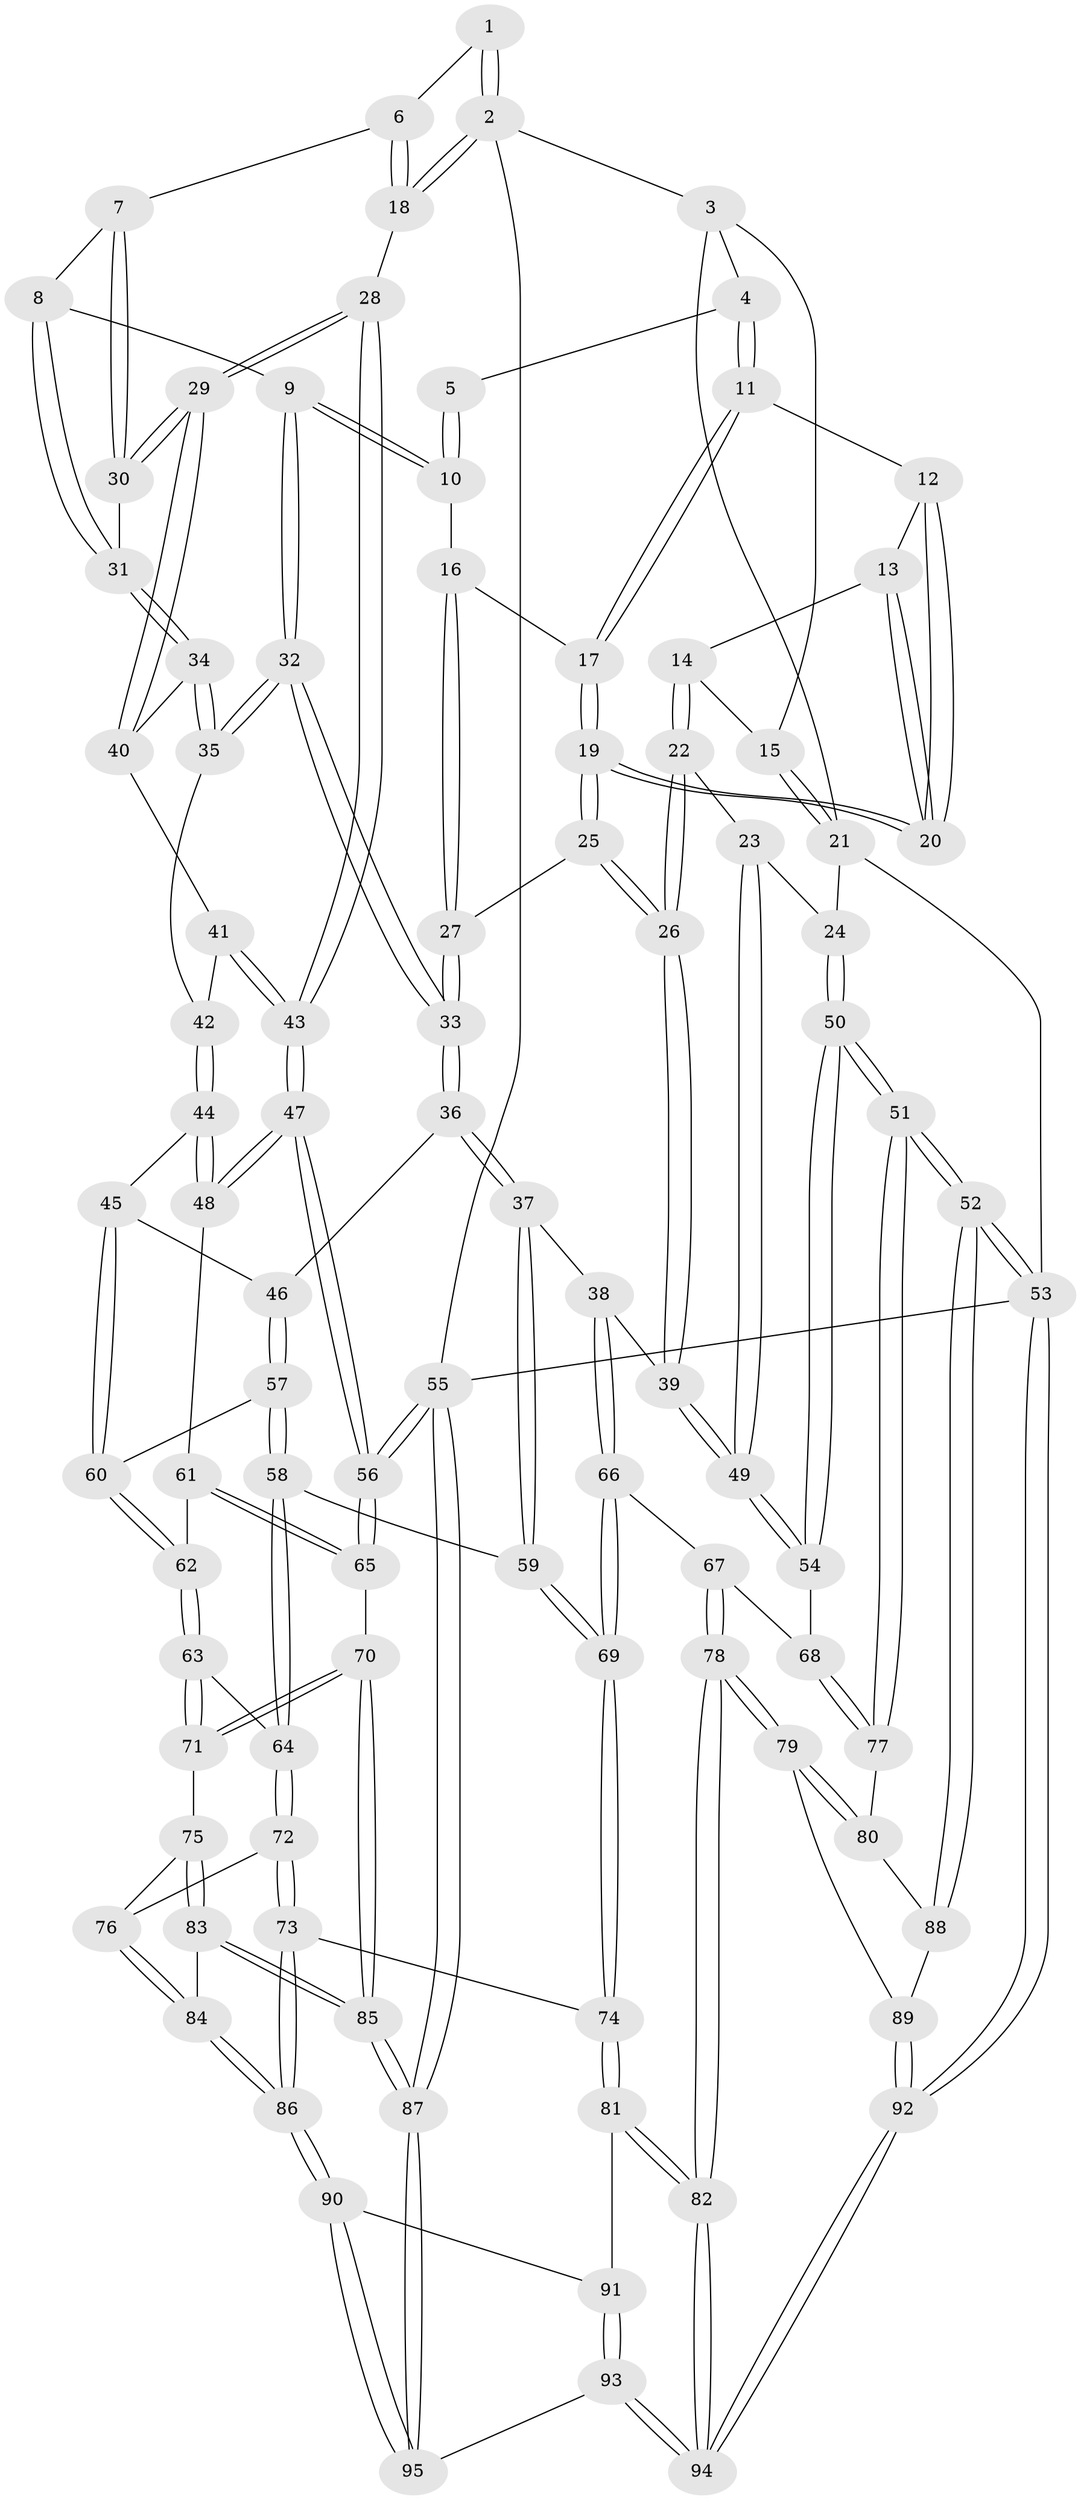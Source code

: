 // coarse degree distribution, {4: 0.42424242424242425, 3: 0.12121212121212122, 5: 0.30303030303030304, 6: 0.15151515151515152}
// Generated by graph-tools (version 1.1) at 2025/52/02/27/25 19:52:44]
// undirected, 95 vertices, 234 edges
graph export_dot {
graph [start="1"]
  node [color=gray90,style=filled];
  1 [pos="+0.8451422188964637+0"];
  2 [pos="+1+0"];
  3 [pos="+0.3262285461812766+0"];
  4 [pos="+0.35404279825880647+0"];
  5 [pos="+0.7441519286849803+0"];
  6 [pos="+0.8936896679910256+0.06919365014356496"];
  7 [pos="+0.8165229581690732+0.1664935117107053"];
  8 [pos="+0.7481732996902919+0.17099453165404682"];
  9 [pos="+0.6623713621233303+0.15696672743839346"];
  10 [pos="+0.6591292465370794+0.1522326213030102"];
  11 [pos="+0.4174247075075823+0.028379002806010228"];
  12 [pos="+0.3976194621061542+0.04892312187749887"];
  13 [pos="+0.2592728238393896+0.15049325464418853"];
  14 [pos="+0.2515313485328854+0.15057662616638143"];
  15 [pos="+0.17647785886137266+0.1090489599999242"];
  16 [pos="+0.5187766281435173+0.12906927761992276"];
  17 [pos="+0.49690759499940473+0.11916177752537017"];
  18 [pos="+1+0.23899491261316008"];
  19 [pos="+0.3639264540139096+0.2542140423422275"];
  20 [pos="+0.33480468723329654+0.2066694331829233"];
  21 [pos="+0+0.2354642756530994"];
  22 [pos="+0.2242081819257467+0.39273911329448935"];
  23 [pos="+0.09722710788909182+0.3731323575076589"];
  24 [pos="+0+0.2591943219180428"];
  25 [pos="+0.35905927949100347+0.2918864891534065"];
  26 [pos="+0.2555926384661054+0.4048669323739559"];
  27 [pos="+0.46960009819619897+0.3068340214226239"];
  28 [pos="+1+0.2959517168526042"];
  29 [pos="+1+0.2813210556616925"];
  30 [pos="+0.9228455498664679+0.245116088084112"];
  31 [pos="+0.8239662041051837+0.3344790463986882"];
  32 [pos="+0.6297524986086392+0.40261702384820364"];
  33 [pos="+0.6112777040504862+0.42409029874579307"];
  34 [pos="+0.8127562619360111+0.3650293053273549"];
  35 [pos="+0.7816419742999863+0.3944820140425265"];
  36 [pos="+0.6005821551836246+0.4528416039063406"];
  37 [pos="+0.4717999049624687+0.5188967085458467"];
  38 [pos="+0.37919316400995356+0.5491992017953182"];
  39 [pos="+0.330631712447091+0.5133314163848509"];
  40 [pos="+0.8249375008147675+0.3663028942957746"];
  41 [pos="+0.9656555182914465+0.4044778180976665"];
  42 [pos="+0.8382568966060016+0.45669571547772514"];
  43 [pos="+1+0.38177851898392995"];
  44 [pos="+0.8644174007173864+0.562522134188488"];
  45 [pos="+0.7509133398826398+0.5491893971481197"];
  46 [pos="+0.6290059460167627+0.4928109943430826"];
  47 [pos="+1+0.4990825649061636"];
  48 [pos="+0.8646715195377359+0.5627463981943555"];
  49 [pos="+0.10312799664151152+0.6605702931039739"];
  50 [pos="+0+0.7616064846122467"];
  51 [pos="+0+0.7735743715053676"];
  52 [pos="+0+1"];
  53 [pos="+0+1"];
  54 [pos="+0.08789388363585114+0.6867132247620549"];
  55 [pos="+1+1"];
  56 [pos="+1+0.6752201424659119"];
  57 [pos="+0.6555959971727258+0.636446648773255"];
  58 [pos="+0.6402225647588003+0.6888749849707607"];
  59 [pos="+0.5876807635513739+0.7037678984656326"];
  60 [pos="+0.7499844970541504+0.6505177301905529"];
  61 [pos="+0.850102677937459+0.6493570534354552"];
  62 [pos="+0.7870703691084234+0.6780526720083371"];
  63 [pos="+0.7532179425372387+0.7477236272121441"];
  64 [pos="+0.6665313319086862+0.7232778668383535"];
  65 [pos="+0.9200175632129894+0.73252504947331"];
  66 [pos="+0.37520996980154087+0.6857552148943705"];
  67 [pos="+0.3015398204775082+0.7436491315719203"];
  68 [pos="+0.18928030006258154+0.7468766736601183"];
  69 [pos="+0.4832176418700163+0.787917457223654"];
  70 [pos="+0.8745478531650562+0.8162489529442453"];
  71 [pos="+0.7573069627600887+0.7582524716293764"];
  72 [pos="+0.6346442425256026+0.830279420569836"];
  73 [pos="+0.5821896904265592+0.8516999477210284"];
  74 [pos="+0.48649831712641917+0.7977239181778815"];
  75 [pos="+0.7201243606649146+0.8383564702565803"];
  76 [pos="+0.6855858429737505+0.841762626412163"];
  77 [pos="+0.17050018356356986+0.8370835791418335"];
  78 [pos="+0.28917864188863435+0.8953622243797964"];
  79 [pos="+0.27039146295667854+0.8930417064407231"];
  80 [pos="+0.17232631265398085+0.8617404412665559"];
  81 [pos="+0.4495393047716408+0.8728814295424414"];
  82 [pos="+0.3214034756014289+0.949920216671497"];
  83 [pos="+0.7821253346493098+0.9110078406645898"];
  84 [pos="+0.6803959629063288+0.9520169451021472"];
  85 [pos="+0.8851623501055453+0.941757154652019"];
  86 [pos="+0.6140546086424263+1"];
  87 [pos="+1+1"];
  88 [pos="+0.16418608000179+0.8707181534900322"];
  89 [pos="+0.18190963129418977+0.9358027690016185"];
  90 [pos="+0.5869264716786372+1"];
  91 [pos="+0.45637870287751586+0.8894310587574626"];
  92 [pos="+0.047545668118357406+1"];
  93 [pos="+0.39350211129246965+1"];
  94 [pos="+0.28899808280716255+1"];
  95 [pos="+0.5800985501304344+1"];
  1 -- 2;
  1 -- 2;
  1 -- 6;
  2 -- 3;
  2 -- 18;
  2 -- 18;
  2 -- 55;
  3 -- 4;
  3 -- 15;
  3 -- 21;
  4 -- 5;
  4 -- 11;
  4 -- 11;
  5 -- 10;
  5 -- 10;
  6 -- 7;
  6 -- 18;
  6 -- 18;
  7 -- 8;
  7 -- 30;
  7 -- 30;
  8 -- 9;
  8 -- 31;
  8 -- 31;
  9 -- 10;
  9 -- 10;
  9 -- 32;
  9 -- 32;
  10 -- 16;
  11 -- 12;
  11 -- 17;
  11 -- 17;
  12 -- 13;
  12 -- 20;
  12 -- 20;
  13 -- 14;
  13 -- 20;
  13 -- 20;
  14 -- 15;
  14 -- 22;
  14 -- 22;
  15 -- 21;
  15 -- 21;
  16 -- 17;
  16 -- 27;
  16 -- 27;
  17 -- 19;
  17 -- 19;
  18 -- 28;
  19 -- 20;
  19 -- 20;
  19 -- 25;
  19 -- 25;
  21 -- 24;
  21 -- 53;
  22 -- 23;
  22 -- 26;
  22 -- 26;
  23 -- 24;
  23 -- 49;
  23 -- 49;
  24 -- 50;
  24 -- 50;
  25 -- 26;
  25 -- 26;
  25 -- 27;
  26 -- 39;
  26 -- 39;
  27 -- 33;
  27 -- 33;
  28 -- 29;
  28 -- 29;
  28 -- 43;
  28 -- 43;
  29 -- 30;
  29 -- 30;
  29 -- 40;
  29 -- 40;
  30 -- 31;
  31 -- 34;
  31 -- 34;
  32 -- 33;
  32 -- 33;
  32 -- 35;
  32 -- 35;
  33 -- 36;
  33 -- 36;
  34 -- 35;
  34 -- 35;
  34 -- 40;
  35 -- 42;
  36 -- 37;
  36 -- 37;
  36 -- 46;
  37 -- 38;
  37 -- 59;
  37 -- 59;
  38 -- 39;
  38 -- 66;
  38 -- 66;
  39 -- 49;
  39 -- 49;
  40 -- 41;
  41 -- 42;
  41 -- 43;
  41 -- 43;
  42 -- 44;
  42 -- 44;
  43 -- 47;
  43 -- 47;
  44 -- 45;
  44 -- 48;
  44 -- 48;
  45 -- 46;
  45 -- 60;
  45 -- 60;
  46 -- 57;
  46 -- 57;
  47 -- 48;
  47 -- 48;
  47 -- 56;
  47 -- 56;
  48 -- 61;
  49 -- 54;
  49 -- 54;
  50 -- 51;
  50 -- 51;
  50 -- 54;
  50 -- 54;
  51 -- 52;
  51 -- 52;
  51 -- 77;
  51 -- 77;
  52 -- 53;
  52 -- 53;
  52 -- 88;
  52 -- 88;
  53 -- 92;
  53 -- 92;
  53 -- 55;
  54 -- 68;
  55 -- 56;
  55 -- 56;
  55 -- 87;
  55 -- 87;
  56 -- 65;
  56 -- 65;
  57 -- 58;
  57 -- 58;
  57 -- 60;
  58 -- 59;
  58 -- 64;
  58 -- 64;
  59 -- 69;
  59 -- 69;
  60 -- 62;
  60 -- 62;
  61 -- 62;
  61 -- 65;
  61 -- 65;
  62 -- 63;
  62 -- 63;
  63 -- 64;
  63 -- 71;
  63 -- 71;
  64 -- 72;
  64 -- 72;
  65 -- 70;
  66 -- 67;
  66 -- 69;
  66 -- 69;
  67 -- 68;
  67 -- 78;
  67 -- 78;
  68 -- 77;
  68 -- 77;
  69 -- 74;
  69 -- 74;
  70 -- 71;
  70 -- 71;
  70 -- 85;
  70 -- 85;
  71 -- 75;
  72 -- 73;
  72 -- 73;
  72 -- 76;
  73 -- 74;
  73 -- 86;
  73 -- 86;
  74 -- 81;
  74 -- 81;
  75 -- 76;
  75 -- 83;
  75 -- 83;
  76 -- 84;
  76 -- 84;
  77 -- 80;
  78 -- 79;
  78 -- 79;
  78 -- 82;
  78 -- 82;
  79 -- 80;
  79 -- 80;
  79 -- 89;
  80 -- 88;
  81 -- 82;
  81 -- 82;
  81 -- 91;
  82 -- 94;
  82 -- 94;
  83 -- 84;
  83 -- 85;
  83 -- 85;
  84 -- 86;
  84 -- 86;
  85 -- 87;
  85 -- 87;
  86 -- 90;
  86 -- 90;
  87 -- 95;
  87 -- 95;
  88 -- 89;
  89 -- 92;
  89 -- 92;
  90 -- 91;
  90 -- 95;
  90 -- 95;
  91 -- 93;
  91 -- 93;
  92 -- 94;
  92 -- 94;
  93 -- 94;
  93 -- 94;
  93 -- 95;
}
